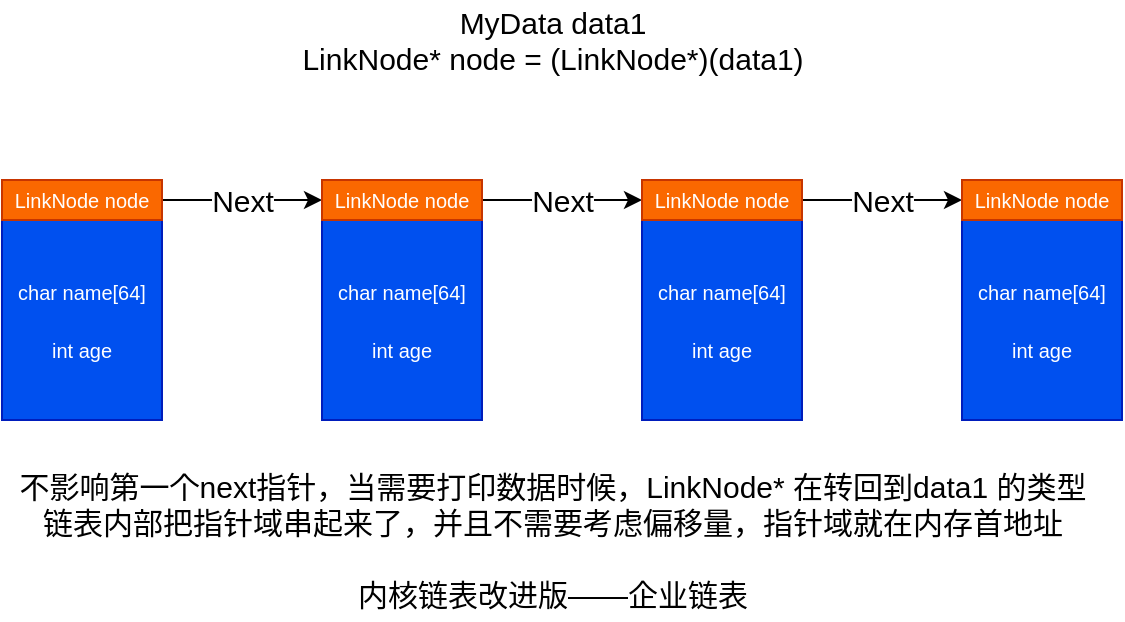 <mxfile>
    <diagram id="FWwQjbHPaRb7LiG0qGu5" name="Page-1">
        <mxGraphModel dx="801" dy="1168" grid="1" gridSize="10" guides="1" tooltips="1" connect="1" arrows="1" fold="1" page="1" pageScale="1" pageWidth="4681" pageHeight="3300" math="0" shadow="0">
            <root>
                <mxCell id="0"/>
                <mxCell id="1" parent="0"/>
                <mxCell id="2" value="&lt;span style=&quot;font-size: 10px&quot;&gt;char name[64]&lt;/span&gt;&lt;br style=&quot;font-size: 10px&quot;&gt;&lt;br style=&quot;font-size: 10px&quot;&gt;&lt;span style=&quot;font-size: 10px&quot;&gt;int age&lt;/span&gt;" style="whiteSpace=wrap;html=1;fillColor=#0050ef;strokeColor=#001DBC;fontColor=#ffffff;" parent="1" vertex="1">
                    <mxGeometry x="160" y="460" width="80" height="100" as="geometry"/>
                </mxCell>
                <mxCell id="3" value="&lt;font color=&quot;#000000&quot; style=&quot;font-size: 15px&quot;&gt;Next&lt;/font&gt;" style="edgeStyle=none;html=1;exitX=1;exitY=0.5;exitDx=0;exitDy=0;fontColor=#FFFFFF;" parent="1" source="4" target="7" edge="1">
                    <mxGeometry relative="1" as="geometry"/>
                </mxCell>
                <mxCell id="4" value="&lt;span style=&quot;font-size: 10px&quot;&gt;&lt;font color=&quot;#ffffff&quot;&gt;LinkNode node&lt;/font&gt;&lt;/span&gt;" style="whiteSpace=wrap;html=1;fillColor=#fa6800;fontColor=#000000;strokeColor=#C73500;" parent="1" vertex="1">
                    <mxGeometry x="160" y="440" width="80" height="20" as="geometry"/>
                </mxCell>
                <mxCell id="5" value="&lt;span style=&quot;font-size: 10px&quot;&gt;char name[64]&lt;/span&gt;&lt;br style=&quot;font-size: 10px&quot;&gt;&lt;br style=&quot;font-size: 10px&quot;&gt;&lt;span style=&quot;font-size: 10px&quot;&gt;int age&lt;/span&gt;" style="whiteSpace=wrap;html=1;fillColor=#0050ef;strokeColor=#001DBC;fontColor=#ffffff;" parent="1" vertex="1">
                    <mxGeometry x="320" y="460" width="80" height="100" as="geometry"/>
                </mxCell>
                <mxCell id="6" value="Next&lt;br&gt;" style="edgeStyle=none;html=1;exitX=1;exitY=0.5;exitDx=0;exitDy=0;entryX=0;entryY=0.5;entryDx=0;entryDy=0;fontSize=15;fontColor=#000000;" parent="1" source="7" target="10" edge="1">
                    <mxGeometry relative="1" as="geometry"/>
                </mxCell>
                <mxCell id="7" value="&lt;span style=&quot;font-size: 10px&quot;&gt;&lt;font color=&quot;#ffffff&quot;&gt;LinkNode node&lt;/font&gt;&lt;/span&gt;" style="whiteSpace=wrap;html=1;fillColor=#fa6800;fontColor=#000000;strokeColor=#C73500;" parent="1" vertex="1">
                    <mxGeometry x="320" y="440" width="80" height="20" as="geometry"/>
                </mxCell>
                <mxCell id="8" value="&lt;span style=&quot;font-size: 10px&quot;&gt;char name[64]&lt;/span&gt;&lt;br style=&quot;font-size: 10px&quot;&gt;&lt;br style=&quot;font-size: 10px&quot;&gt;&lt;span style=&quot;font-size: 10px&quot;&gt;int age&lt;/span&gt;" style="whiteSpace=wrap;html=1;fillColor=#0050ef;strokeColor=#001DBC;fontColor=#ffffff;" parent="1" vertex="1">
                    <mxGeometry x="480" y="460" width="80" height="100" as="geometry"/>
                </mxCell>
                <mxCell id="9" value="Next" style="edgeStyle=none;html=1;exitX=1;exitY=0.5;exitDx=0;exitDy=0;fontSize=15;fontColor=#000000;" parent="1" source="10" target="12" edge="1">
                    <mxGeometry relative="1" as="geometry"/>
                </mxCell>
                <mxCell id="10" value="&lt;span style=&quot;font-size: 10px&quot;&gt;&lt;font color=&quot;#ffffff&quot;&gt;LinkNode node&lt;/font&gt;&lt;/span&gt;" style="whiteSpace=wrap;html=1;fillColor=#fa6800;fontColor=#000000;strokeColor=#C73500;" parent="1" vertex="1">
                    <mxGeometry x="480" y="440" width="80" height="20" as="geometry"/>
                </mxCell>
                <mxCell id="11" value="&lt;span style=&quot;font-size: 10px&quot;&gt;char name[64]&lt;/span&gt;&lt;br style=&quot;font-size: 10px&quot;&gt;&lt;br style=&quot;font-size: 10px&quot;&gt;&lt;span style=&quot;font-size: 10px&quot;&gt;int age&lt;/span&gt;" style="whiteSpace=wrap;html=1;fillColor=#0050ef;strokeColor=#001DBC;fontColor=#ffffff;" parent="1" vertex="1">
                    <mxGeometry x="640" y="460" width="80" height="100" as="geometry"/>
                </mxCell>
                <mxCell id="12" value="&lt;span style=&quot;font-size: 10px&quot;&gt;&lt;font color=&quot;#ffffff&quot;&gt;LinkNode node&lt;/font&gt;&lt;/span&gt;" style="whiteSpace=wrap;html=1;fillColor=#fa6800;fontColor=#000000;strokeColor=#C73500;" parent="1" vertex="1">
                    <mxGeometry x="640" y="440" width="80" height="20" as="geometry"/>
                </mxCell>
                <mxCell id="13" value="MyData data1&lt;br&gt;LinkNode* node = (LinkNode*)(data1)&lt;br&gt;" style="text;html=1;align=center;verticalAlign=middle;resizable=0;points=[];autosize=1;strokeColor=none;fillColor=none;fontSize=15;fontColor=#000000;" parent="1" vertex="1">
                    <mxGeometry x="300" y="350" width="270" height="40" as="geometry"/>
                </mxCell>
                <mxCell id="14" value="不影响第一个next指针，当需要打印数据时候，LinkNode* 在转回到data1 的类型&lt;br&gt;链表内部把指针域串起来了，并且不需要考虑偏移量，指针域就在内存首地址&lt;br&gt;&lt;br&gt;内核链表改进版——企业链表&lt;br&gt;" style="text;html=1;align=center;verticalAlign=middle;resizable=0;points=[];autosize=1;strokeColor=none;fillColor=none;fontSize=15;fontColor=#000000;" parent="1" vertex="1">
                    <mxGeometry x="160" y="580" width="550" height="80" as="geometry"/>
                </mxCell>
            </root>
        </mxGraphModel>
    </diagram>
</mxfile>
